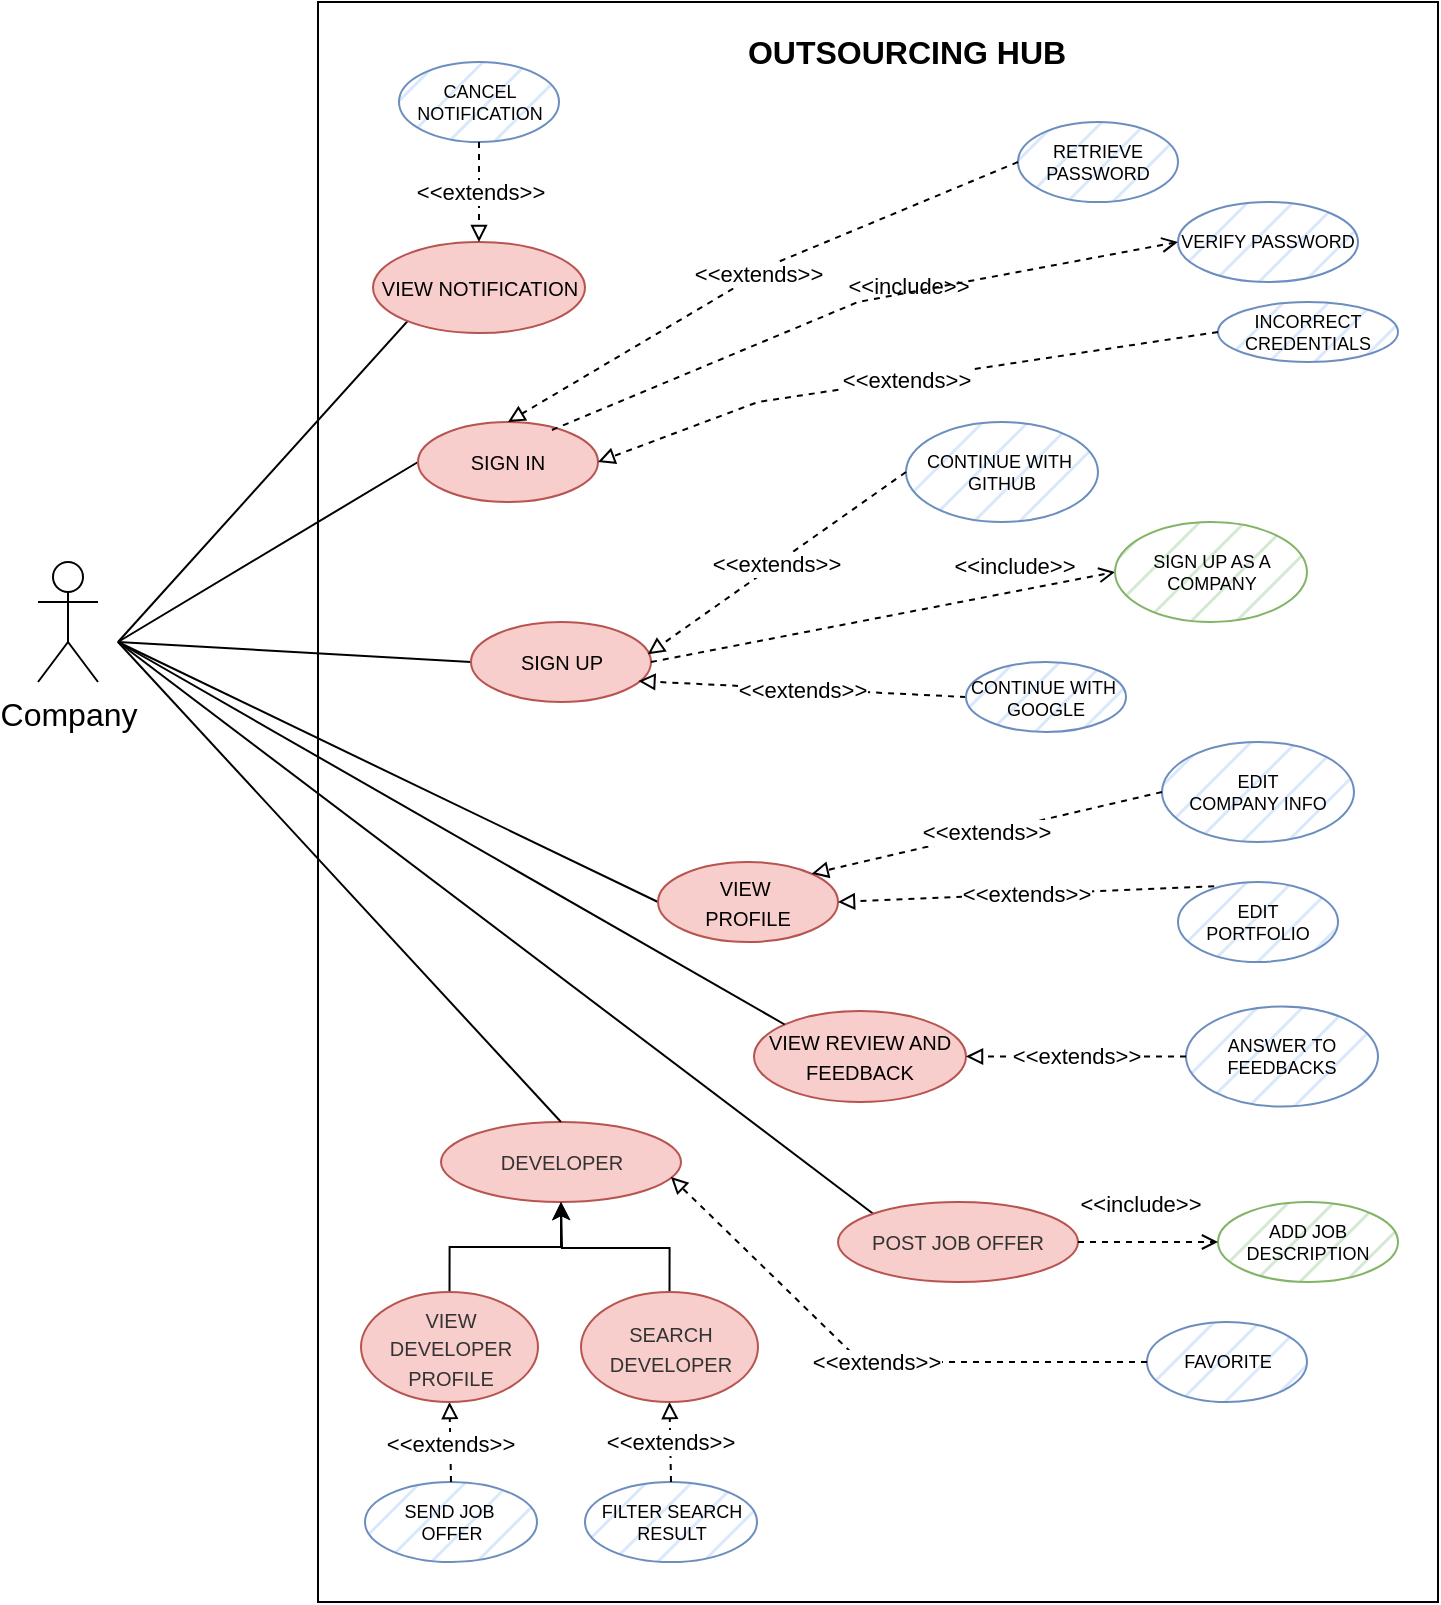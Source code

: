 <mxfile version="20.8.15" type="github">
  <diagram name="Pagina-1" id="2gnQn5dsZddcRE8RK6tl">
    <mxGraphModel dx="1622" dy="540" grid="1" gridSize="10" guides="1" tooltips="1" connect="1" arrows="1" fold="1" page="1" pageScale="1" pageWidth="827" pageHeight="1169" math="0" shadow="0">
      <root>
        <mxCell id="0" />
        <mxCell id="1" parent="0" />
        <mxCell id="HYb9EO3i7QYgC3tbqvvC-1" value="" style="rounded=0;whiteSpace=wrap;html=1;" parent="1" vertex="1">
          <mxGeometry x="120" y="40" width="560" height="800" as="geometry" />
        </mxCell>
        <mxCell id="HYb9EO3i7QYgC3tbqvvC-2" value="&lt;b&gt;&lt;font style=&quot;font-size: 16px;&quot;&gt;OUTSOURCING HUB&lt;/font&gt;&lt;/b&gt;" style="text;html=1;align=center;verticalAlign=middle;resizable=0;points=[];autosize=1;strokeColor=none;fillColor=none;" parent="1" vertex="1">
          <mxGeometry x="324" y="50" width="180" height="30" as="geometry" />
        </mxCell>
        <mxCell id="tnNtf27b05TNXS0torjV-16" style="edgeStyle=none;rounded=0;orthogonalLoop=1;jettySize=auto;html=1;entryX=0;entryY=0.5;entryDx=0;entryDy=0;startArrow=none;startFill=0;strokeColor=default;endArrow=none;endFill=0;strokeWidth=1;" parent="1" target="tnNtf27b05TNXS0torjV-5" edge="1">
          <mxGeometry relative="1" as="geometry">
            <mxPoint x="20" y="360" as="sourcePoint" />
          </mxGeometry>
        </mxCell>
        <mxCell id="tnNtf27b05TNXS0torjV-20" style="edgeStyle=none;rounded=0;orthogonalLoop=1;jettySize=auto;html=1;entryX=0;entryY=0.5;entryDx=0;entryDy=0;strokeColor=default;strokeWidth=1;startArrow=none;startFill=0;endArrow=none;endFill=0;" parent="1" target="tnNtf27b05TNXS0torjV-19" edge="1">
          <mxGeometry relative="1" as="geometry">
            <mxPoint x="20" y="360" as="sourcePoint" />
          </mxGeometry>
        </mxCell>
        <mxCell id="tnNtf27b05TNXS0torjV-27" style="edgeStyle=none;rounded=0;orthogonalLoop=1;jettySize=auto;html=1;entryX=0;entryY=0.5;entryDx=0;entryDy=0;strokeColor=default;strokeWidth=1;fontSize=10;startArrow=none;startFill=0;endArrow=none;endFill=0;" parent="1" target="tnNtf27b05TNXS0torjV-22" edge="1">
          <mxGeometry relative="1" as="geometry">
            <mxPoint x="20" y="360" as="sourcePoint" />
          </mxGeometry>
        </mxCell>
        <mxCell id="HYb9EO3i7QYgC3tbqvvC-3" value="Company" style="shape=umlActor;verticalLabelPosition=bottom;verticalAlign=top;html=1;outlineConnect=0;fontSize=16;" parent="1" vertex="1">
          <mxGeometry x="-20" y="320" width="30" height="60" as="geometry" />
        </mxCell>
        <mxCell id="tnNtf27b05TNXS0torjV-5" value="&lt;font style=&quot;font-size: 10px;&quot;&gt;SIGN IN&lt;/font&gt;" style="ellipse;whiteSpace=wrap;html=1;fillColor=#f8cecc;strokeColor=#b85450;" parent="1" vertex="1">
          <mxGeometry x="170" y="250" width="90" height="40" as="geometry" />
        </mxCell>
        <mxCell id="tnNtf27b05TNXS0torjV-7" value="&lt;font style=&quot;font-size: 9px;&quot;&gt;INCORRECT&lt;br style=&quot;font-size: 9px;&quot;&gt;CREDENTIALS&lt;/font&gt;" style="ellipse;whiteSpace=wrap;html=1;fillColor=#dae8fc;strokeColor=#6c8ebf;fontSize=9;strokeWidth=1;fillStyle=hatch;" parent="1" vertex="1">
          <mxGeometry x="570" y="190" width="90" height="30" as="geometry" />
        </mxCell>
        <mxCell id="tnNtf27b05TNXS0torjV-14" value="&amp;lt;&amp;lt;extends&amp;gt;&amp;gt;" style="endArrow=block;endFill=0;html=1;rounded=0;dashed=1;exitX=0;exitY=0.5;exitDx=0;exitDy=0;entryX=1;entryY=0.5;entryDx=0;entryDy=0;" parent="1" source="tnNtf27b05TNXS0torjV-7" target="tnNtf27b05TNXS0torjV-5" edge="1">
          <mxGeometry x="-0.005" width="160" relative="1" as="geometry">
            <mxPoint x="320" y="270" as="sourcePoint" />
            <mxPoint x="480" y="270" as="targetPoint" />
            <Array as="points">
              <mxPoint x="340" y="240" />
            </Array>
            <mxPoint as="offset" />
          </mxGeometry>
        </mxCell>
        <mxCell id="tnNtf27b05TNXS0torjV-19" value="&lt;font style=&quot;font-size: 10px;&quot;&gt;SIGN UP&lt;/font&gt;" style="ellipse;whiteSpace=wrap;html=1;fillColor=#f8cecc;strokeColor=#b85450;" parent="1" vertex="1">
          <mxGeometry x="196.5" y="350" width="90" height="40" as="geometry" />
        </mxCell>
        <mxCell id="tnNtf27b05TNXS0torjV-22" value="&lt;font style=&quot;font-size: 10px;&quot;&gt;VIEW&amp;nbsp;&lt;br&gt;PROFILE&lt;/font&gt;" style="ellipse;whiteSpace=wrap;html=1;fillColor=#f8cecc;strokeColor=#b85450;" parent="1" vertex="1">
          <mxGeometry x="290" y="470" width="90" height="40" as="geometry" />
        </mxCell>
        <mxCell id="tnNtf27b05TNXS0torjV-23" value="&lt;font style=&quot;font-size: 9px;&quot;&gt;EDIT&lt;br style=&quot;font-size: 9px;&quot;&gt;COMPANY INFO&lt;br style=&quot;font-size: 9px;&quot;&gt;&lt;/font&gt;" style="ellipse;whiteSpace=wrap;html=1;fillColor=#dae8fc;strokeColor=#6c8ebf;fontSize=9;strokeWidth=1;fillStyle=hatch;" parent="1" vertex="1">
          <mxGeometry x="542" y="410" width="96" height="50" as="geometry" />
        </mxCell>
        <mxCell id="tnNtf27b05TNXS0torjV-28" value="&lt;font style=&quot;font-size: 9px;&quot;&gt;RETRIEVE&lt;br style=&quot;font-size: 9px;&quot;&gt;PASSWORD&lt;/font&gt;" style="ellipse;whiteSpace=wrap;html=1;fillColor=#dae8fc;strokeColor=#6c8ebf;fontSize=9;strokeWidth=1;fillStyle=hatch;" parent="1" vertex="1">
          <mxGeometry x="470" y="100" width="80" height="40" as="geometry" />
        </mxCell>
        <mxCell id="tnNtf27b05TNXS0torjV-29" value="&amp;lt;&amp;lt;extends&amp;gt;&amp;gt;" style="endArrow=block;endFill=0;html=1;rounded=0;dashed=1;exitX=0;exitY=0.5;exitDx=0;exitDy=0;entryX=0.5;entryY=0;entryDx=0;entryDy=0;" parent="1" source="tnNtf27b05TNXS0torjV-28" target="tnNtf27b05TNXS0torjV-5" edge="1">
          <mxGeometry x="-0.009" width="160" relative="1" as="geometry">
            <mxPoint x="190" y="230" as="sourcePoint" />
            <mxPoint x="120" y="195" as="targetPoint" />
            <Array as="points">
              <mxPoint x="350" y="170" />
            </Array>
            <mxPoint as="offset" />
          </mxGeometry>
        </mxCell>
        <mxCell id="tnNtf27b05TNXS0torjV-30" value="&lt;font style=&quot;font-size: 9px;&quot;&gt;EDIT&lt;br style=&quot;font-size: 9px;&quot;&gt;PORTFOLIO&lt;br style=&quot;font-size: 9px;&quot;&gt;&lt;/font&gt;" style="ellipse;whiteSpace=wrap;html=1;fillColor=#dae8fc;strokeColor=#6c8ebf;fontSize=9;strokeWidth=1;fillStyle=hatch;" parent="1" vertex="1">
          <mxGeometry x="550" y="480" width="80" height="40" as="geometry" />
        </mxCell>
        <mxCell id="tnNtf27b05TNXS0torjV-34" value="&amp;lt;&amp;lt;extends&amp;gt;&amp;gt;" style="endArrow=block;endFill=0;html=1;rounded=0;dashed=1;exitX=0;exitY=0.5;exitDx=0;exitDy=0;entryX=1;entryY=0;entryDx=0;entryDy=0;" parent="1" source="tnNtf27b05TNXS0torjV-23" target="tnNtf27b05TNXS0torjV-22" edge="1">
          <mxGeometry x="-0.001" width="160" relative="1" as="geometry">
            <mxPoint x="350.0" y="185" as="sourcePoint" />
            <mxPoint x="260" y="245" as="targetPoint" />
            <mxPoint as="offset" />
          </mxGeometry>
        </mxCell>
        <mxCell id="tnNtf27b05TNXS0torjV-35" value="&amp;lt;&amp;lt;extends&amp;gt;&amp;gt;" style="endArrow=block;endFill=0;html=1;rounded=0;dashed=1;exitX=0.226;exitY=0.053;exitDx=0;exitDy=0;exitPerimeter=0;" parent="1" source="tnNtf27b05TNXS0torjV-30" edge="1">
          <mxGeometry x="-0.001" width="160" relative="1" as="geometry">
            <mxPoint x="250" y="430.0" as="sourcePoint" />
            <mxPoint x="380" y="490" as="targetPoint" />
            <Array as="points" />
            <mxPoint as="offset" />
          </mxGeometry>
        </mxCell>
        <mxCell id="tnNtf27b05TNXS0torjV-36" value="&amp;lt;&amp;lt;extends&amp;gt;&amp;gt;" style="endArrow=block;endFill=0;html=1;rounded=0;dashed=1;exitX=0;exitY=0.5;exitDx=0;exitDy=0;entryX=0.93;entryY=0.738;entryDx=0;entryDy=0;entryPerimeter=0;" parent="1" source="tnNtf27b05TNXS0torjV-38" target="tnNtf27b05TNXS0torjV-19" edge="1">
          <mxGeometry x="-0.002" width="160" relative="1" as="geometry">
            <mxPoint x="250" y="430.0" as="sourcePoint" />
            <mxPoint x="250" y="300" as="targetPoint" />
            <Array as="points" />
            <mxPoint as="offset" />
          </mxGeometry>
        </mxCell>
        <mxCell id="tnNtf27b05TNXS0torjV-38" value="&lt;font style=&quot;font-size: 9px;&quot;&gt;CONTINUE WITH&amp;nbsp;&lt;br style=&quot;font-size: 9px;&quot;&gt;GOOGLE&lt;br style=&quot;font-size: 9px;&quot;&gt;&lt;/font&gt;" style="ellipse;whiteSpace=wrap;html=1;fillColor=#dae8fc;strokeColor=#6c8ebf;fontSize=9;strokeWidth=1;fillStyle=hatch;" parent="1" vertex="1">
          <mxGeometry x="444" y="370" width="80" height="35" as="geometry" />
        </mxCell>
        <mxCell id="tnNtf27b05TNXS0torjV-39" value="&lt;font style=&quot;font-size: 9px;&quot;&gt;CONTINUE WITH&amp;nbsp;&lt;br style=&quot;font-size: 9px;&quot;&gt;GITHUB&lt;br style=&quot;font-size: 9px;&quot;&gt;&lt;/font&gt;" style="ellipse;whiteSpace=wrap;html=1;fillColor=#dae8fc;strokeColor=#6c8ebf;fontSize=9;strokeWidth=1;fillStyle=hatch;" parent="1" vertex="1">
          <mxGeometry x="414" y="250" width="96" height="50" as="geometry" />
        </mxCell>
        <mxCell id="tnNtf27b05TNXS0torjV-41" value="&amp;lt;&amp;lt;extends&amp;gt;&amp;gt;" style="endArrow=block;endFill=0;html=1;rounded=0;dashed=1;exitX=0;exitY=0.5;exitDx=0;exitDy=0;entryX=0.982;entryY=0.404;entryDx=0;entryDy=0;entryPerimeter=0;" parent="1" source="tnNtf27b05TNXS0torjV-39" target="tnNtf27b05TNXS0torjV-19" edge="1">
          <mxGeometry x="-0.002" width="160" relative="1" as="geometry">
            <mxPoint x="260" y="310.0" as="sourcePoint" />
            <mxPoint x="362" y="335.0" as="targetPoint" />
            <Array as="points" />
            <mxPoint as="offset" />
          </mxGeometry>
        </mxCell>
        <mxCell id="pXMp4Kn1TM848HMNzgxB-1" value="&amp;lt;&amp;lt;include&amp;gt;&amp;gt;" style="html=1;verticalAlign=bottom;labelBackgroundColor=none;endArrow=open;endFill=0;dashed=1;rounded=0;exitX=0.744;exitY=0.1;exitDx=0;exitDy=0;exitPerimeter=0;entryX=0;entryY=0.5;entryDx=0;entryDy=0;" parent="1" source="tnNtf27b05TNXS0torjV-5" target="pXMp4Kn1TM848HMNzgxB-2" edge="1">
          <mxGeometry x="0.159" y="-6" width="160" relative="1" as="geometry">
            <mxPoint x="288" y="140" as="sourcePoint" />
            <mxPoint x="450" y="130" as="targetPoint" />
            <mxPoint as="offset" />
            <Array as="points">
              <mxPoint x="390" y="190" />
            </Array>
          </mxGeometry>
        </mxCell>
        <mxCell id="pXMp4Kn1TM848HMNzgxB-2" value="&lt;font style=&quot;font-size: 9px;&quot;&gt;VERIFY PASSWORD&lt;/font&gt;" style="ellipse;whiteSpace=wrap;html=1;fillColor=#dae8fc;strokeColor=#6c8ebf;fontSize=9;strokeWidth=1;fillStyle=hatch;" parent="1" vertex="1">
          <mxGeometry x="550" y="140" width="90" height="40" as="geometry" />
        </mxCell>
        <mxCell id="pXMp4Kn1TM848HMNzgxB-8" value="&lt;font size=&quot;1&quot;&gt;VIEW REVIEW AND FEEDBACK&lt;/font&gt;" style="ellipse;whiteSpace=wrap;html=1;fillColor=#f8cecc;strokeColor=#b85450;" parent="1" vertex="1">
          <mxGeometry x="338" y="544.5" width="106" height="45.5" as="geometry" />
        </mxCell>
        <mxCell id="pXMp4Kn1TM848HMNzgxB-10" style="edgeStyle=none;rounded=0;orthogonalLoop=1;jettySize=auto;html=1;exitX=0;exitY=0;exitDx=0;exitDy=0;strokeColor=default;strokeWidth=1;fontSize=10;startArrow=none;startFill=0;endArrow=none;endFill=0;" parent="1" source="pXMp4Kn1TM848HMNzgxB-8" edge="1">
          <mxGeometry relative="1" as="geometry">
            <mxPoint x="20" y="360" as="targetPoint" />
            <mxPoint x="260.0" y="685.858" as="sourcePoint" />
          </mxGeometry>
        </mxCell>
        <mxCell id="1_dE9CeZX_-XwsKLI6GI-3" value="&lt;font style=&quot;font-size: 9px;&quot;&gt;ANSWER TO&lt;br&gt;FEEDBACKS&lt;br style=&quot;font-size: 9px;&quot;&gt;&lt;/font&gt;" style="ellipse;whiteSpace=wrap;html=1;fillColor=#dae8fc;strokeColor=#6c8ebf;fontSize=9;strokeWidth=1;fillStyle=hatch;" parent="1" vertex="1">
          <mxGeometry x="554" y="542.25" width="96" height="50" as="geometry" />
        </mxCell>
        <mxCell id="1_dE9CeZX_-XwsKLI6GI-4" value="&amp;lt;&amp;lt;extends&amp;gt;&amp;gt;" style="endArrow=block;endFill=0;html=1;rounded=0;dashed=1;exitX=0;exitY=0.5;exitDx=0;exitDy=0;entryX=1;entryY=0.5;entryDx=0;entryDy=0;" parent="1" source="1_dE9CeZX_-XwsKLI6GI-3" target="pXMp4Kn1TM848HMNzgxB-8" edge="1">
          <mxGeometry x="-0.001" width="160" relative="1" as="geometry">
            <mxPoint x="369.696" y="472.65" as="sourcePoint" />
            <mxPoint x="236.658" y="424.214" as="targetPoint" />
            <Array as="points" />
            <mxPoint as="offset" />
          </mxGeometry>
        </mxCell>
        <mxCell id="DfB1Rc1GSqb3oJZB00aj-3" value="&amp;lt;&amp;lt;include&amp;gt;&amp;gt;" style="html=1;verticalAlign=bottom;labelBackgroundColor=none;endArrow=open;endFill=0;dashed=1;rounded=0;exitX=1;exitY=0.5;exitDx=0;exitDy=0;entryX=0;entryY=0.5;entryDx=0;entryDy=0;" parent="1" source="tnNtf27b05TNXS0torjV-19" target="DfB1Rc1GSqb3oJZB00aj-4" edge="1">
          <mxGeometry x="0.574" y="4" width="160" relative="1" as="geometry">
            <mxPoint x="480" y="320" as="sourcePoint" />
            <mxPoint x="700" y="310" as="targetPoint" />
            <mxPoint as="offset" />
          </mxGeometry>
        </mxCell>
        <mxCell id="DfB1Rc1GSqb3oJZB00aj-4" value="&lt;font style=&quot;font-size: 9px;&quot;&gt;SIGN UP AS A COMPANY&lt;br style=&quot;font-size: 9px;&quot;&gt;&lt;/font&gt;" style="ellipse;whiteSpace=wrap;html=1;fillColor=#d5e8d4;strokeColor=#82b366;fontSize=9;strokeWidth=1;fillStyle=hatch;" parent="1" vertex="1">
          <mxGeometry x="518.5" y="300" width="96" height="50" as="geometry" />
        </mxCell>
        <mxCell id="4EXxNEKRwu2IyCG4gfgw-3" style="rounded=0;orthogonalLoop=1;jettySize=auto;html=1;exitX=0;exitY=0;exitDx=0;exitDy=0;endArrow=none;endFill=0;" parent="1" source="4EXxNEKRwu2IyCG4gfgw-1" edge="1">
          <mxGeometry relative="1" as="geometry">
            <mxPoint x="20" y="360" as="targetPoint" />
          </mxGeometry>
        </mxCell>
        <mxCell id="4EXxNEKRwu2IyCG4gfgw-1" value="&lt;font size=&quot;1&quot; color=&quot;#333333&quot;&gt;POST JOB OFFER&lt;/font&gt;" style="ellipse;whiteSpace=wrap;html=1;fillColor=#f8cecc;strokeColor=#b85450;" parent="1" vertex="1">
          <mxGeometry x="380" y="640" width="120" height="40" as="geometry" />
        </mxCell>
        <mxCell id="4EXxNEKRwu2IyCG4gfgw-4" value="&lt;font style=&quot;font-size: 9px;&quot;&gt;ADD JOB&lt;br&gt;DESCRIPTION&lt;br style=&quot;font-size: 9px;&quot;&gt;&lt;/font&gt;" style="ellipse;whiteSpace=wrap;html=1;fillColor=#d5e8d4;strokeColor=#82b366;fontSize=9;strokeWidth=1;fillStyle=hatch;" parent="1" vertex="1">
          <mxGeometry x="570" y="640" width="90" height="40" as="geometry" />
        </mxCell>
        <mxCell id="4EXxNEKRwu2IyCG4gfgw-5" value="&amp;lt;&amp;lt;include&amp;gt;&amp;gt;" style="html=1;verticalAlign=bottom;labelBackgroundColor=none;endArrow=open;endFill=0;dashed=1;rounded=0;exitX=1;exitY=0.5;exitDx=0;exitDy=0;entryX=0;entryY=0.5;entryDx=0;entryDy=0;" parent="1" source="4EXxNEKRwu2IyCG4gfgw-1" target="4EXxNEKRwu2IyCG4gfgw-4" edge="1">
          <mxGeometry x="-0.127" y="10" width="160" relative="1" as="geometry">
            <mxPoint x="260" y="310" as="sourcePoint" />
            <mxPoint x="510" y="310" as="targetPoint" />
            <mxPoint as="offset" />
          </mxGeometry>
        </mxCell>
        <mxCell id="6lg7WA40PPHaSfPapzCK-1" style="edgeStyle=none;rounded=0;orthogonalLoop=1;jettySize=auto;html=1;strokeColor=default;strokeWidth=1;fontSize=10;startArrow=none;startFill=0;endArrow=none;endFill=0;exitX=0.5;exitY=0;exitDx=0;exitDy=0;" parent="1" source="6lg7WA40PPHaSfPapzCK-2" edge="1">
          <mxGeometry relative="1" as="geometry">
            <mxPoint x="20" y="360" as="targetPoint" />
            <mxPoint x="240.0" y="596" as="sourcePoint" />
          </mxGeometry>
        </mxCell>
        <mxCell id="6lg7WA40PPHaSfPapzCK-2" value="&lt;font size=&quot;1&quot;&gt;VIEW NOTIFICATION&lt;/font&gt;" style="ellipse;whiteSpace=wrap;html=1;fillColor=#f8cecc;strokeColor=#b85450;" parent="1" vertex="1">
          <mxGeometry x="147.5" y="160" width="106" height="45.5" as="geometry" />
        </mxCell>
        <mxCell id="1Vnhm23oymRTcUFBXv8f-1" value="&lt;span style=&quot;caret-color: rgb(0, 0, 0); font-family: Helvetica; font-size: x-small; font-style: normal; font-variant-caps: normal; font-weight: 400; letter-spacing: normal; text-align: center; text-indent: 0px; text-transform: none; word-spacing: 0px; -webkit-text-stroke-width: 0px; text-decoration: none; float: none; display: inline !important;&quot;&gt;&lt;font color=&quot;#333333&quot;&gt;DEVELOPER&lt;/font&gt;&lt;/span&gt;" style="ellipse;whiteSpace=wrap;html=1;fillColor=#f8cecc;strokeColor=#b85450;" parent="1" vertex="1">
          <mxGeometry x="181.5" y="600" width="120" height="40" as="geometry" />
        </mxCell>
        <mxCell id="1Vnhm23oymRTcUFBXv8f-2" value="&lt;font style=&quot;font-size: 9px;&quot;&gt;SEND JOB&amp;nbsp;&lt;br&gt;OFFER&lt;br style=&quot;font-size: 9px;&quot;&gt;&lt;/font&gt;" style="ellipse;whiteSpace=wrap;html=1;fillColor=#dae8fc;strokeColor=#6c8ebf;fontSize=9;strokeWidth=1;fillStyle=hatch;" parent="1" vertex="1">
          <mxGeometry x="143.5" y="780" width="86" height="40" as="geometry" />
        </mxCell>
        <mxCell id="1Vnhm23oymRTcUFBXv8f-3" value="&lt;font style=&quot;font-size: 9px;&quot;&gt;FILTER SEARCH RESULT&lt;br style=&quot;font-size: 9px;&quot;&gt;&lt;/font&gt;" style="ellipse;whiteSpace=wrap;html=1;fillColor=#dae8fc;strokeColor=#6c8ebf;fontSize=9;strokeWidth=1;fillStyle=hatch;" parent="1" vertex="1">
          <mxGeometry x="253.5" y="780" width="86" height="40" as="geometry" />
        </mxCell>
        <mxCell id="1Vnhm23oymRTcUFBXv8f-5" value="&amp;lt;&amp;lt;extends&amp;gt;&amp;gt;" style="endArrow=block;endFill=0;html=1;rounded=0;dashed=1;exitX=0.5;exitY=0;exitDx=0;exitDy=0;entryX=0.5;entryY=1;entryDx=0;entryDy=0;" parent="1" source="1Vnhm23oymRTcUFBXv8f-3" target="1Vnhm23oymRTcUFBXv8f-13" edge="1">
          <mxGeometry x="-0.001" width="160" relative="1" as="geometry">
            <mxPoint x="200.68" y="594.142" as="sourcePoint" />
            <mxPoint x="161.5" y="620" as="targetPoint" />
            <Array as="points" />
            <mxPoint as="offset" />
          </mxGeometry>
        </mxCell>
        <mxCell id="1Vnhm23oymRTcUFBXv8f-7" value="&amp;lt;&amp;lt;extends&amp;gt;&amp;gt;" style="endArrow=block;endFill=0;html=1;rounded=0;dashed=1;exitX=0.5;exitY=0;exitDx=0;exitDy=0;entryX=0.5;entryY=1;entryDx=0;entryDy=0;" parent="1" source="1Vnhm23oymRTcUFBXv8f-2" target="1Vnhm23oymRTcUFBXv8f-11" edge="1">
          <mxGeometry x="-0.014" width="160" relative="1" as="geometry">
            <mxPoint x="265.66" y="629.28" as="sourcePoint" />
            <mxPoint x="247.14" y="585.96" as="targetPoint" />
            <Array as="points" />
            <mxPoint as="offset" />
          </mxGeometry>
        </mxCell>
        <mxCell id="1Vnhm23oymRTcUFBXv8f-8" value="&lt;font style=&quot;font-size: 9px;&quot;&gt;FAVORITE&lt;br style=&quot;font-size: 9px;&quot;&gt;&lt;/font&gt;" style="ellipse;whiteSpace=wrap;html=1;fillColor=#dae8fc;strokeColor=#6c8ebf;fontSize=9;strokeWidth=1;fillStyle=hatch;" parent="1" vertex="1">
          <mxGeometry x="534.5" y="700" width="80" height="40" as="geometry" />
        </mxCell>
        <mxCell id="1Vnhm23oymRTcUFBXv8f-9" value="&amp;lt;&amp;lt;extends&amp;gt;&amp;gt;" style="endArrow=block;endFill=0;html=1;rounded=0;dashed=1;exitX=0;exitY=0.5;exitDx=0;exitDy=0;entryX=0.958;entryY=0.686;entryDx=0;entryDy=0;entryPerimeter=0;" parent="1" source="1Vnhm23oymRTcUFBXv8f-8" target="1Vnhm23oymRTcUFBXv8f-1" edge="1">
          <mxGeometry x="-0.014" width="160" relative="1" as="geometry">
            <mxPoint x="511.5" y="610" as="sourcePoint" />
            <mxPoint x="311.5" y="630" as="targetPoint" />
            <Array as="points">
              <mxPoint x="391.5" y="720" />
            </Array>
            <mxPoint as="offset" />
          </mxGeometry>
        </mxCell>
        <mxCell id="1Vnhm23oymRTcUFBXv8f-10" style="edgeStyle=orthogonalEdgeStyle;rounded=0;orthogonalLoop=1;jettySize=auto;html=1;exitX=0.5;exitY=0;exitDx=0;exitDy=0;entryX=0.5;entryY=1;entryDx=0;entryDy=0;" parent="1" source="1Vnhm23oymRTcUFBXv8f-11" target="1Vnhm23oymRTcUFBXv8f-1" edge="1">
          <mxGeometry relative="1" as="geometry" />
        </mxCell>
        <mxCell id="1Vnhm23oymRTcUFBXv8f-11" value="&lt;span style=&quot;caret-color: rgb(0, 0, 0); font-family: Helvetica; font-size: x-small; font-style: normal; font-variant-caps: normal; font-weight: 400; letter-spacing: normal; text-align: center; text-indent: 0px; text-transform: none; word-spacing: 0px; -webkit-text-stroke-width: 0px; text-decoration: none; float: none; display: inline !important;&quot;&gt;&lt;font color=&quot;#333333&quot;&gt;VIEW&lt;br&gt;DEVELOPER&lt;br&gt;PROFILE&lt;br&gt;&lt;/font&gt;&lt;/span&gt;" style="ellipse;whiteSpace=wrap;html=1;fillColor=#f8cecc;strokeColor=#b85450;" parent="1" vertex="1">
          <mxGeometry x="141.5" y="685" width="88.5" height="55" as="geometry" />
        </mxCell>
        <mxCell id="1Vnhm23oymRTcUFBXv8f-12" style="edgeStyle=orthogonalEdgeStyle;rounded=0;orthogonalLoop=1;jettySize=auto;html=1;exitX=0.5;exitY=0;exitDx=0;exitDy=0;" parent="1" source="1Vnhm23oymRTcUFBXv8f-13" edge="1">
          <mxGeometry relative="1" as="geometry">
            <mxPoint x="241.5" y="640" as="targetPoint" />
          </mxGeometry>
        </mxCell>
        <mxCell id="1Vnhm23oymRTcUFBXv8f-13" value="&lt;span style=&quot;caret-color: rgb(0, 0, 0); font-family: Helvetica; font-size: x-small; font-style: normal; font-variant-caps: normal; font-weight: 400; letter-spacing: normal; text-align: center; text-indent: 0px; text-transform: none; word-spacing: 0px; -webkit-text-stroke-width: 0px; text-decoration: none; float: none; display: inline !important;&quot;&gt;&lt;font color=&quot;#333333&quot;&gt;SEARCH&lt;br&gt;DEVELOPER&lt;br&gt;&lt;/font&gt;&lt;/span&gt;" style="ellipse;whiteSpace=wrap;html=1;fillColor=#f8cecc;strokeColor=#b85450;" parent="1" vertex="1">
          <mxGeometry x="251.5" y="685" width="88.5" height="55" as="geometry" />
        </mxCell>
        <mxCell id="oLMSUlT_Yt6ROWXrSTLa-1" style="rounded=0;orthogonalLoop=1;jettySize=auto;html=1;exitX=0.5;exitY=0;exitDx=0;exitDy=0;endArrow=none;endFill=0;" parent="1" source="1Vnhm23oymRTcUFBXv8f-1" edge="1">
          <mxGeometry relative="1" as="geometry">
            <mxPoint x="20" y="360" as="targetPoint" />
            <mxPoint x="407.574" y="655.858" as="sourcePoint" />
          </mxGeometry>
        </mxCell>
        <mxCell id="hS2WwUOv_IdwcJWy9joW-2" value="CANCEL&lt;br&gt;NOTIFICATION" style="ellipse;whiteSpace=wrap;html=1;fillColor=#dae8fc;strokeColor=#6c8ebf;fontSize=9;strokeWidth=1;fillStyle=hatch;" vertex="1" parent="1">
          <mxGeometry x="160.5" y="70" width="80" height="40" as="geometry" />
        </mxCell>
        <mxCell id="hS2WwUOv_IdwcJWy9joW-4" value="&amp;lt;&amp;lt;extends&amp;gt;&amp;gt;" style="endArrow=block;endFill=0;html=1;rounded=0;dashed=1;exitX=0.5;exitY=1;exitDx=0;exitDy=0;entryX=0.5;entryY=0;entryDx=0;entryDy=0;" edge="1" parent="1" source="hS2WwUOv_IdwcJWy9joW-2" target="6lg7WA40PPHaSfPapzCK-2">
          <mxGeometry x="-0.009" width="160" relative="1" as="geometry">
            <mxPoint x="480" y="130" as="sourcePoint" />
            <mxPoint x="225.0" y="260" as="targetPoint" />
            <Array as="points" />
            <mxPoint as="offset" />
          </mxGeometry>
        </mxCell>
      </root>
    </mxGraphModel>
  </diagram>
</mxfile>
